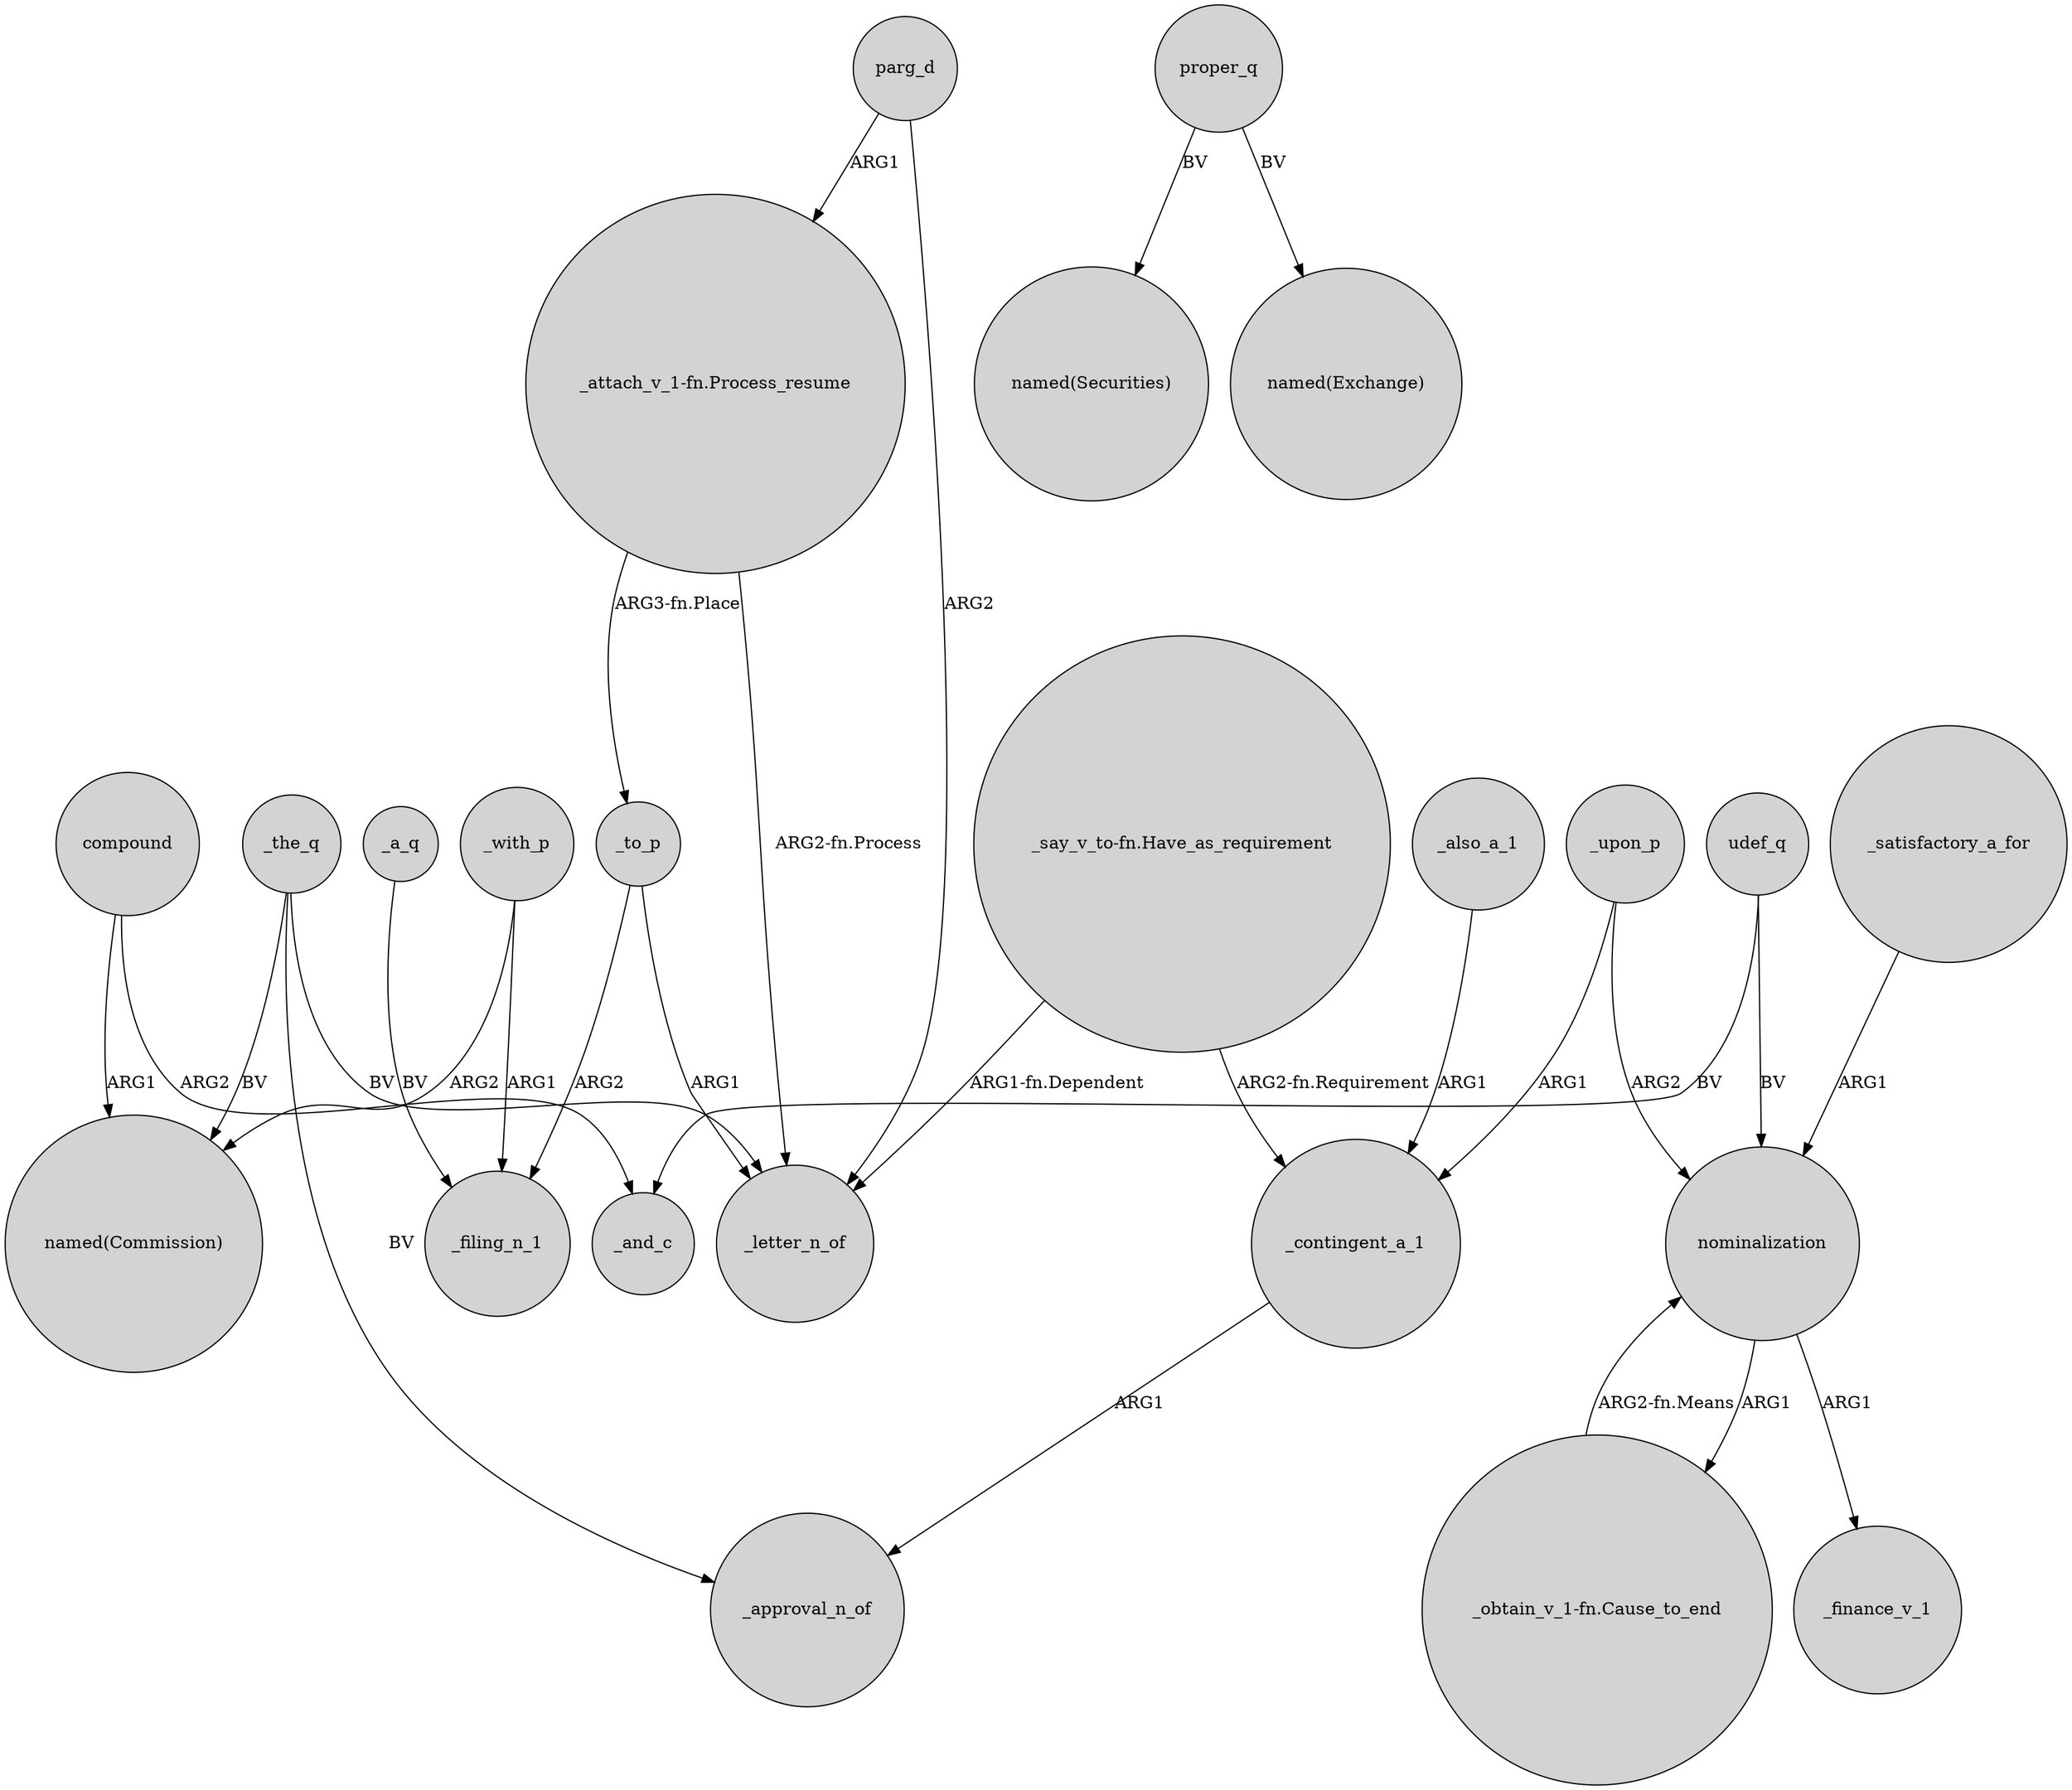 digraph {
	node [shape=circle style=filled]
	compound -> "named(Commission)" [label=ARG1]
	proper_q -> "named(Securities)" [label=BV]
	nominalization -> _finance_v_1 [label=ARG1]
	"_obtain_v_1-fn.Cause_to_end" -> nominalization [label="ARG2-fn.Means"]
	_also_a_1 -> _contingent_a_1 [label=ARG1]
	udef_q -> nominalization [label=BV]
	"_attach_v_1-fn.Process_resume" -> _letter_n_of [label="ARG2-fn.Process"]
	udef_q -> _and_c [label=BV]
	proper_q -> "named(Exchange)" [label=BV]
	_upon_p -> _contingent_a_1 [label=ARG1]
	_a_q -> _filing_n_1 [label=BV]
	compound -> _and_c [label=ARG2]
	_the_q -> "named(Commission)" [label=BV]
	_contingent_a_1 -> _approval_n_of [label=ARG1]
	"_say_v_to-fn.Have_as_requirement" -> _contingent_a_1 [label="ARG2-fn.Requirement"]
	"_say_v_to-fn.Have_as_requirement" -> _letter_n_of [label="ARG1-fn.Dependent"]
	_with_p -> "named(Commission)" [label=ARG2]
	_to_p -> _letter_n_of [label=ARG1]
	_the_q -> _approval_n_of [label=BV]
	parg_d -> "_attach_v_1-fn.Process_resume" [label=ARG1]
	_to_p -> _filing_n_1 [label=ARG2]
	_with_p -> _filing_n_1 [label=ARG1]
	_upon_p -> nominalization [label=ARG2]
	_the_q -> _letter_n_of [label=BV]
	parg_d -> _letter_n_of [label=ARG2]
	_satisfactory_a_for -> nominalization [label=ARG1]
	"_attach_v_1-fn.Process_resume" -> _to_p [label="ARG3-fn.Place"]
	nominalization -> "_obtain_v_1-fn.Cause_to_end" [label=ARG1]
}
